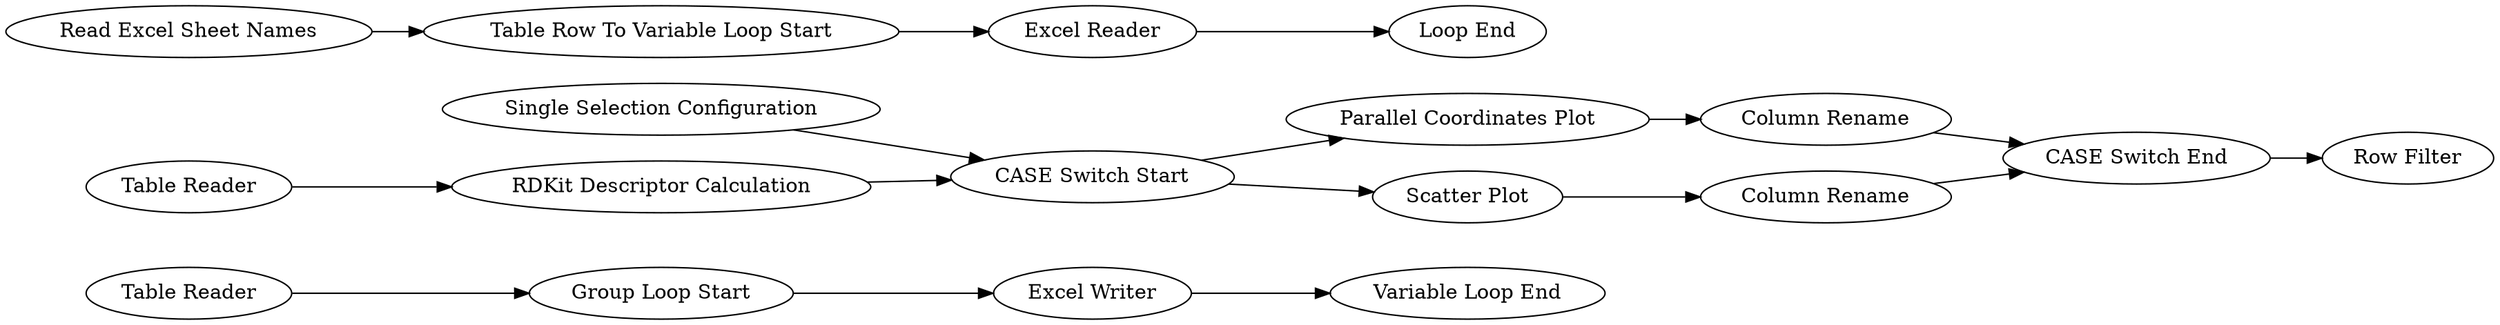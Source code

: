 digraph {
	41 [label="Group Loop Start"]
	87 [label="RDKit Descriptor Calculation"]
	279 [label="Parallel Coordinates Plot"]
	280 [label="Scatter Plot"]
	281 [label="Single Selection Configuration"]
	282 [label="Column Rename"]
	283 [label="Column Rename"]
	284 [label="Row Filter"]
	286 [label="Variable Loop End"]
	291 [label="Excel Writer"]
	292 [label="Read Excel Sheet Names"]
	293 [label="Excel Reader"]
	294 [label="Table Row To Variable Loop Start"]
	295 [label="Table Reader"]
	296 [label="Table Reader"]
	297 [label="CASE Switch Start"]
	298 [label="CASE Switch End"]
	299 [label="Loop End"]
	41 -> 291
	87 -> 297
	279 -> 282
	280 -> 283
	281 -> 297
	282 -> 298
	283 -> 298
	291 -> 286
	292 -> 294
	293 -> 299
	294 -> 293
	295 -> 41
	296 -> 87
	297 -> 279
	297 -> 280
	298 -> 284
	rankdir=LR
}

